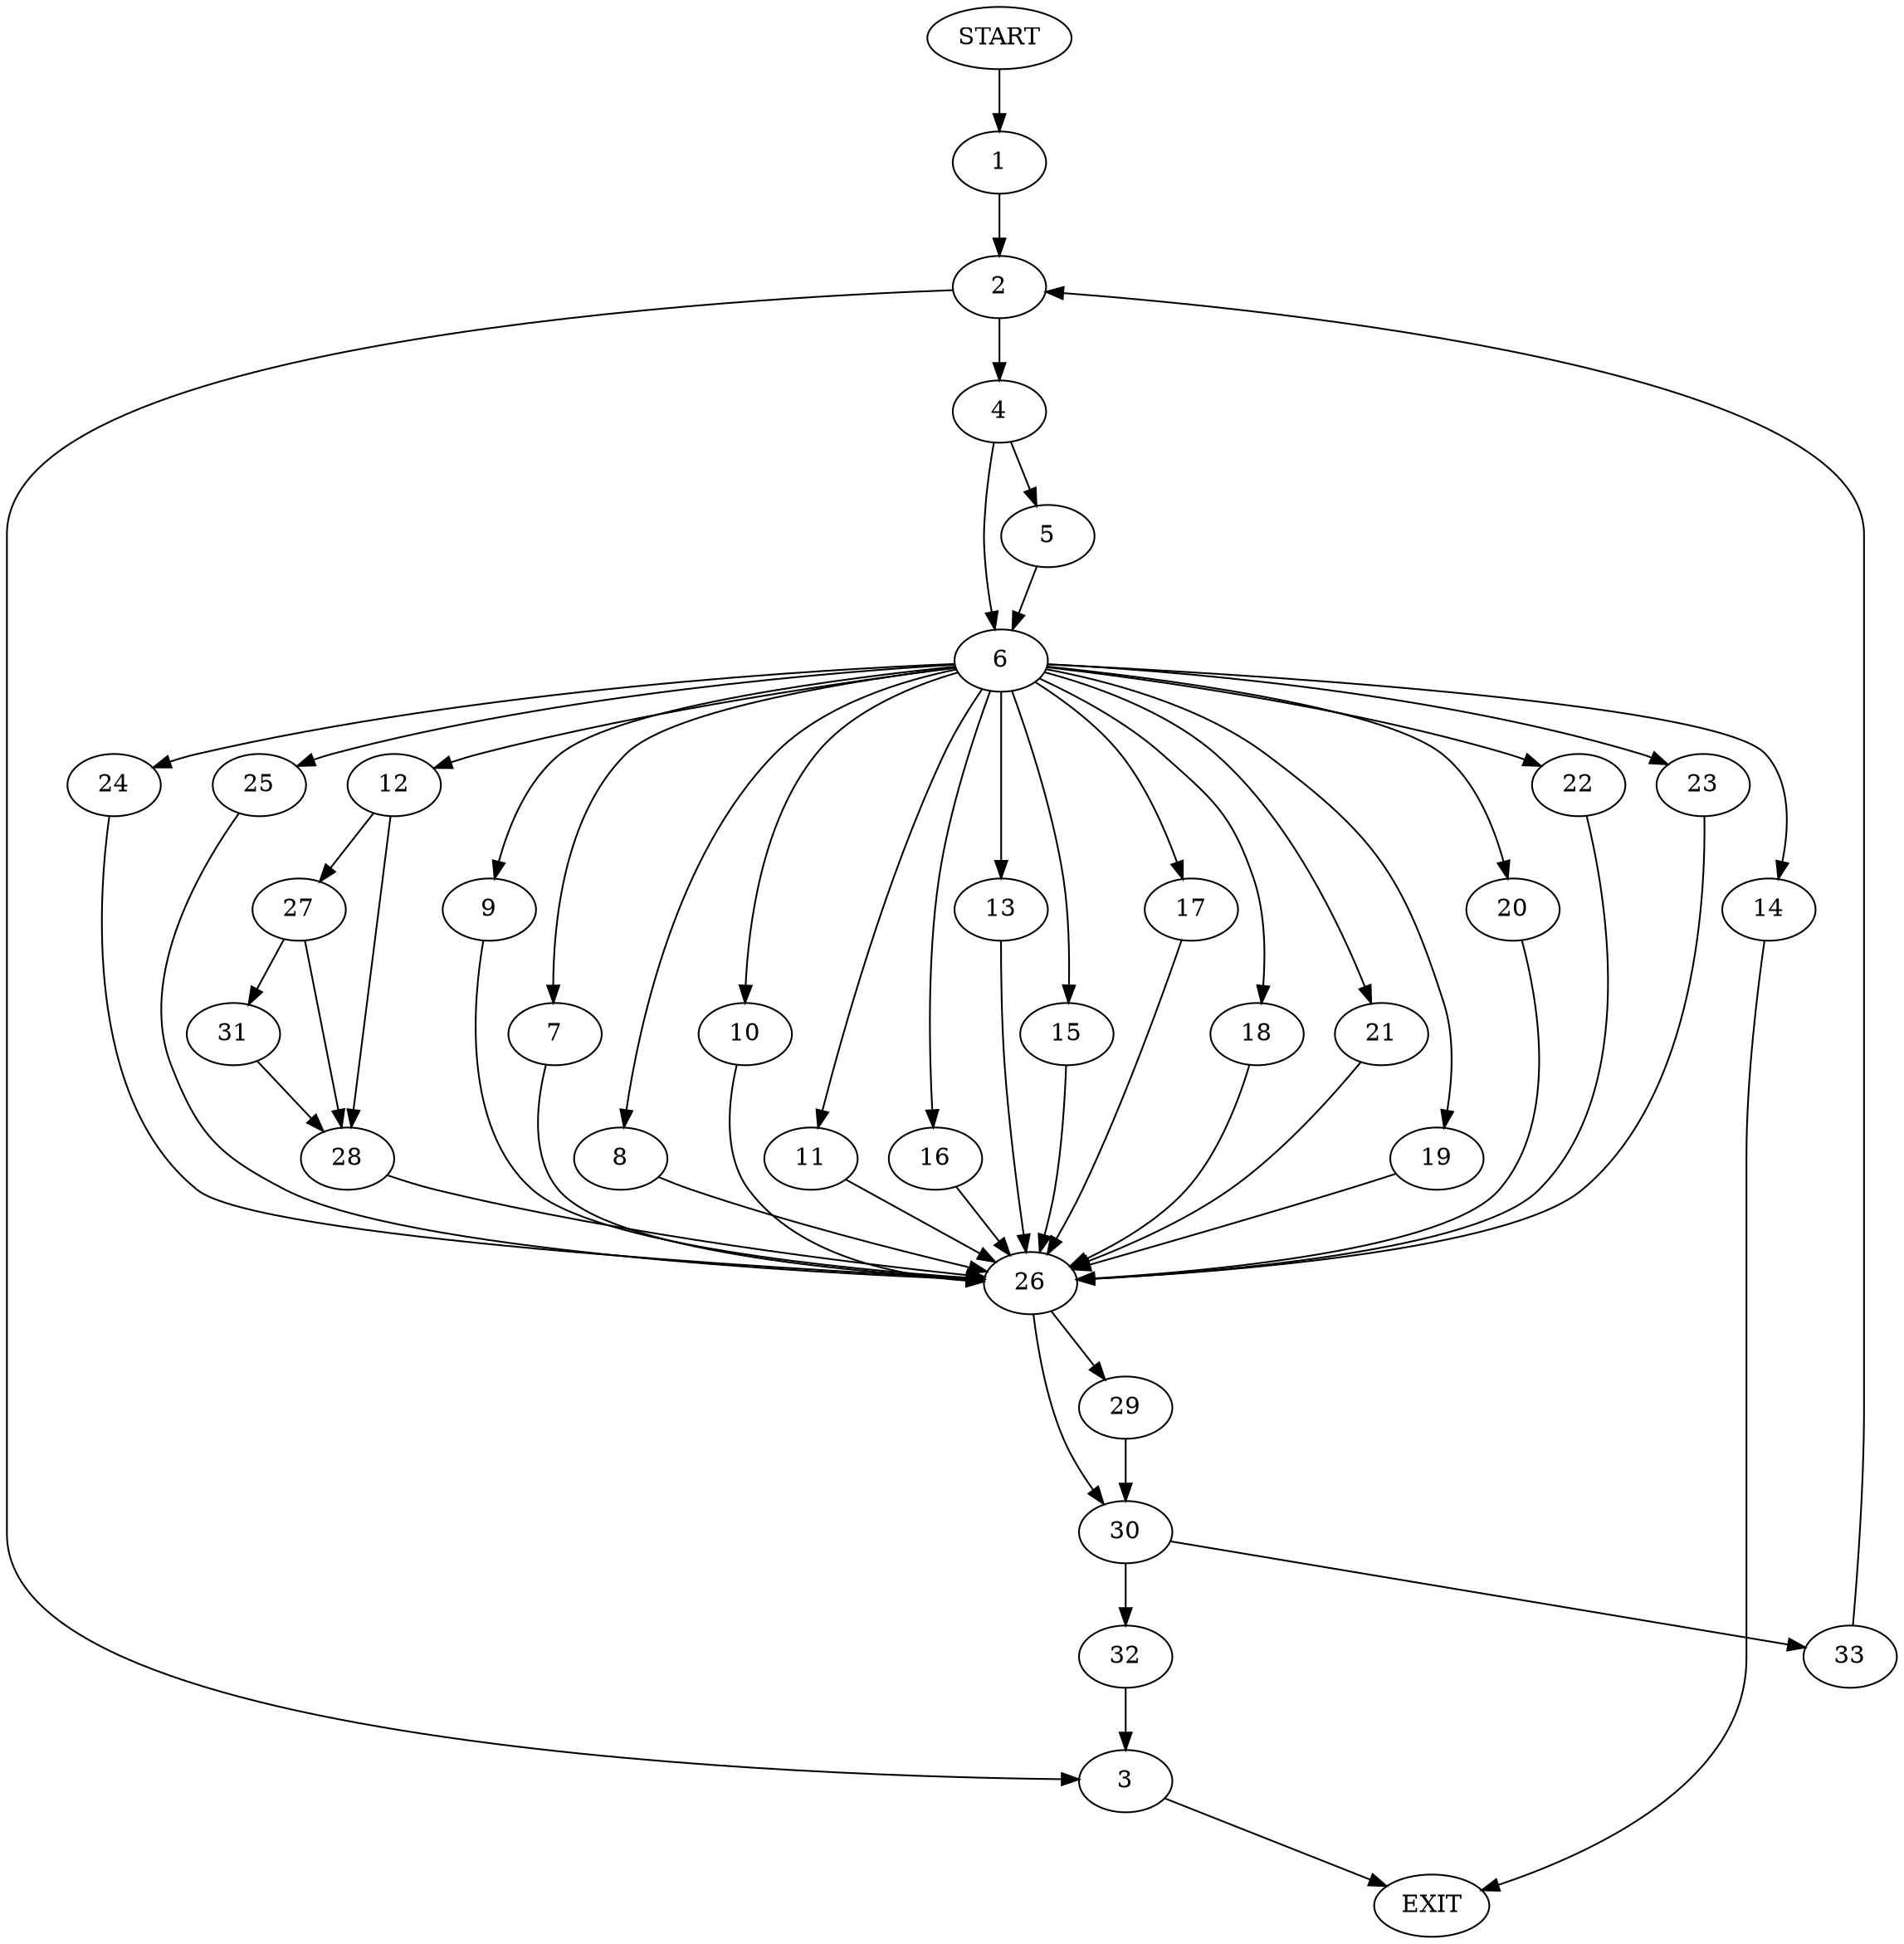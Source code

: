digraph {
0 [label="START"]
34 [label="EXIT"]
0 -> 1
1 -> 2
2 -> 3
2 -> 4
4 -> 5
4 -> 6
3 -> 34
5 -> 6
6 -> 7
6 -> 8
6 -> 9
6 -> 10
6 -> 11
6 -> 12
6 -> 13
6 -> 14
6 -> 15
6 -> 16
6 -> 17
6 -> 18
6 -> 19
6 -> 20
6 -> 21
6 -> 22
6 -> 23
6 -> 24
6 -> 25
20 -> 26
22 -> 26
23 -> 26
14 -> 34
7 -> 26
16 -> 26
12 -> 27
12 -> 28
8 -> 26
13 -> 26
21 -> 26
15 -> 26
19 -> 26
18 -> 26
24 -> 26
9 -> 26
10 -> 26
17 -> 26
25 -> 26
11 -> 26
26 -> 29
26 -> 30
27 -> 28
27 -> 31
28 -> 26
31 -> 28
29 -> 30
30 -> 32
30 -> 33
33 -> 2
32 -> 3
}
